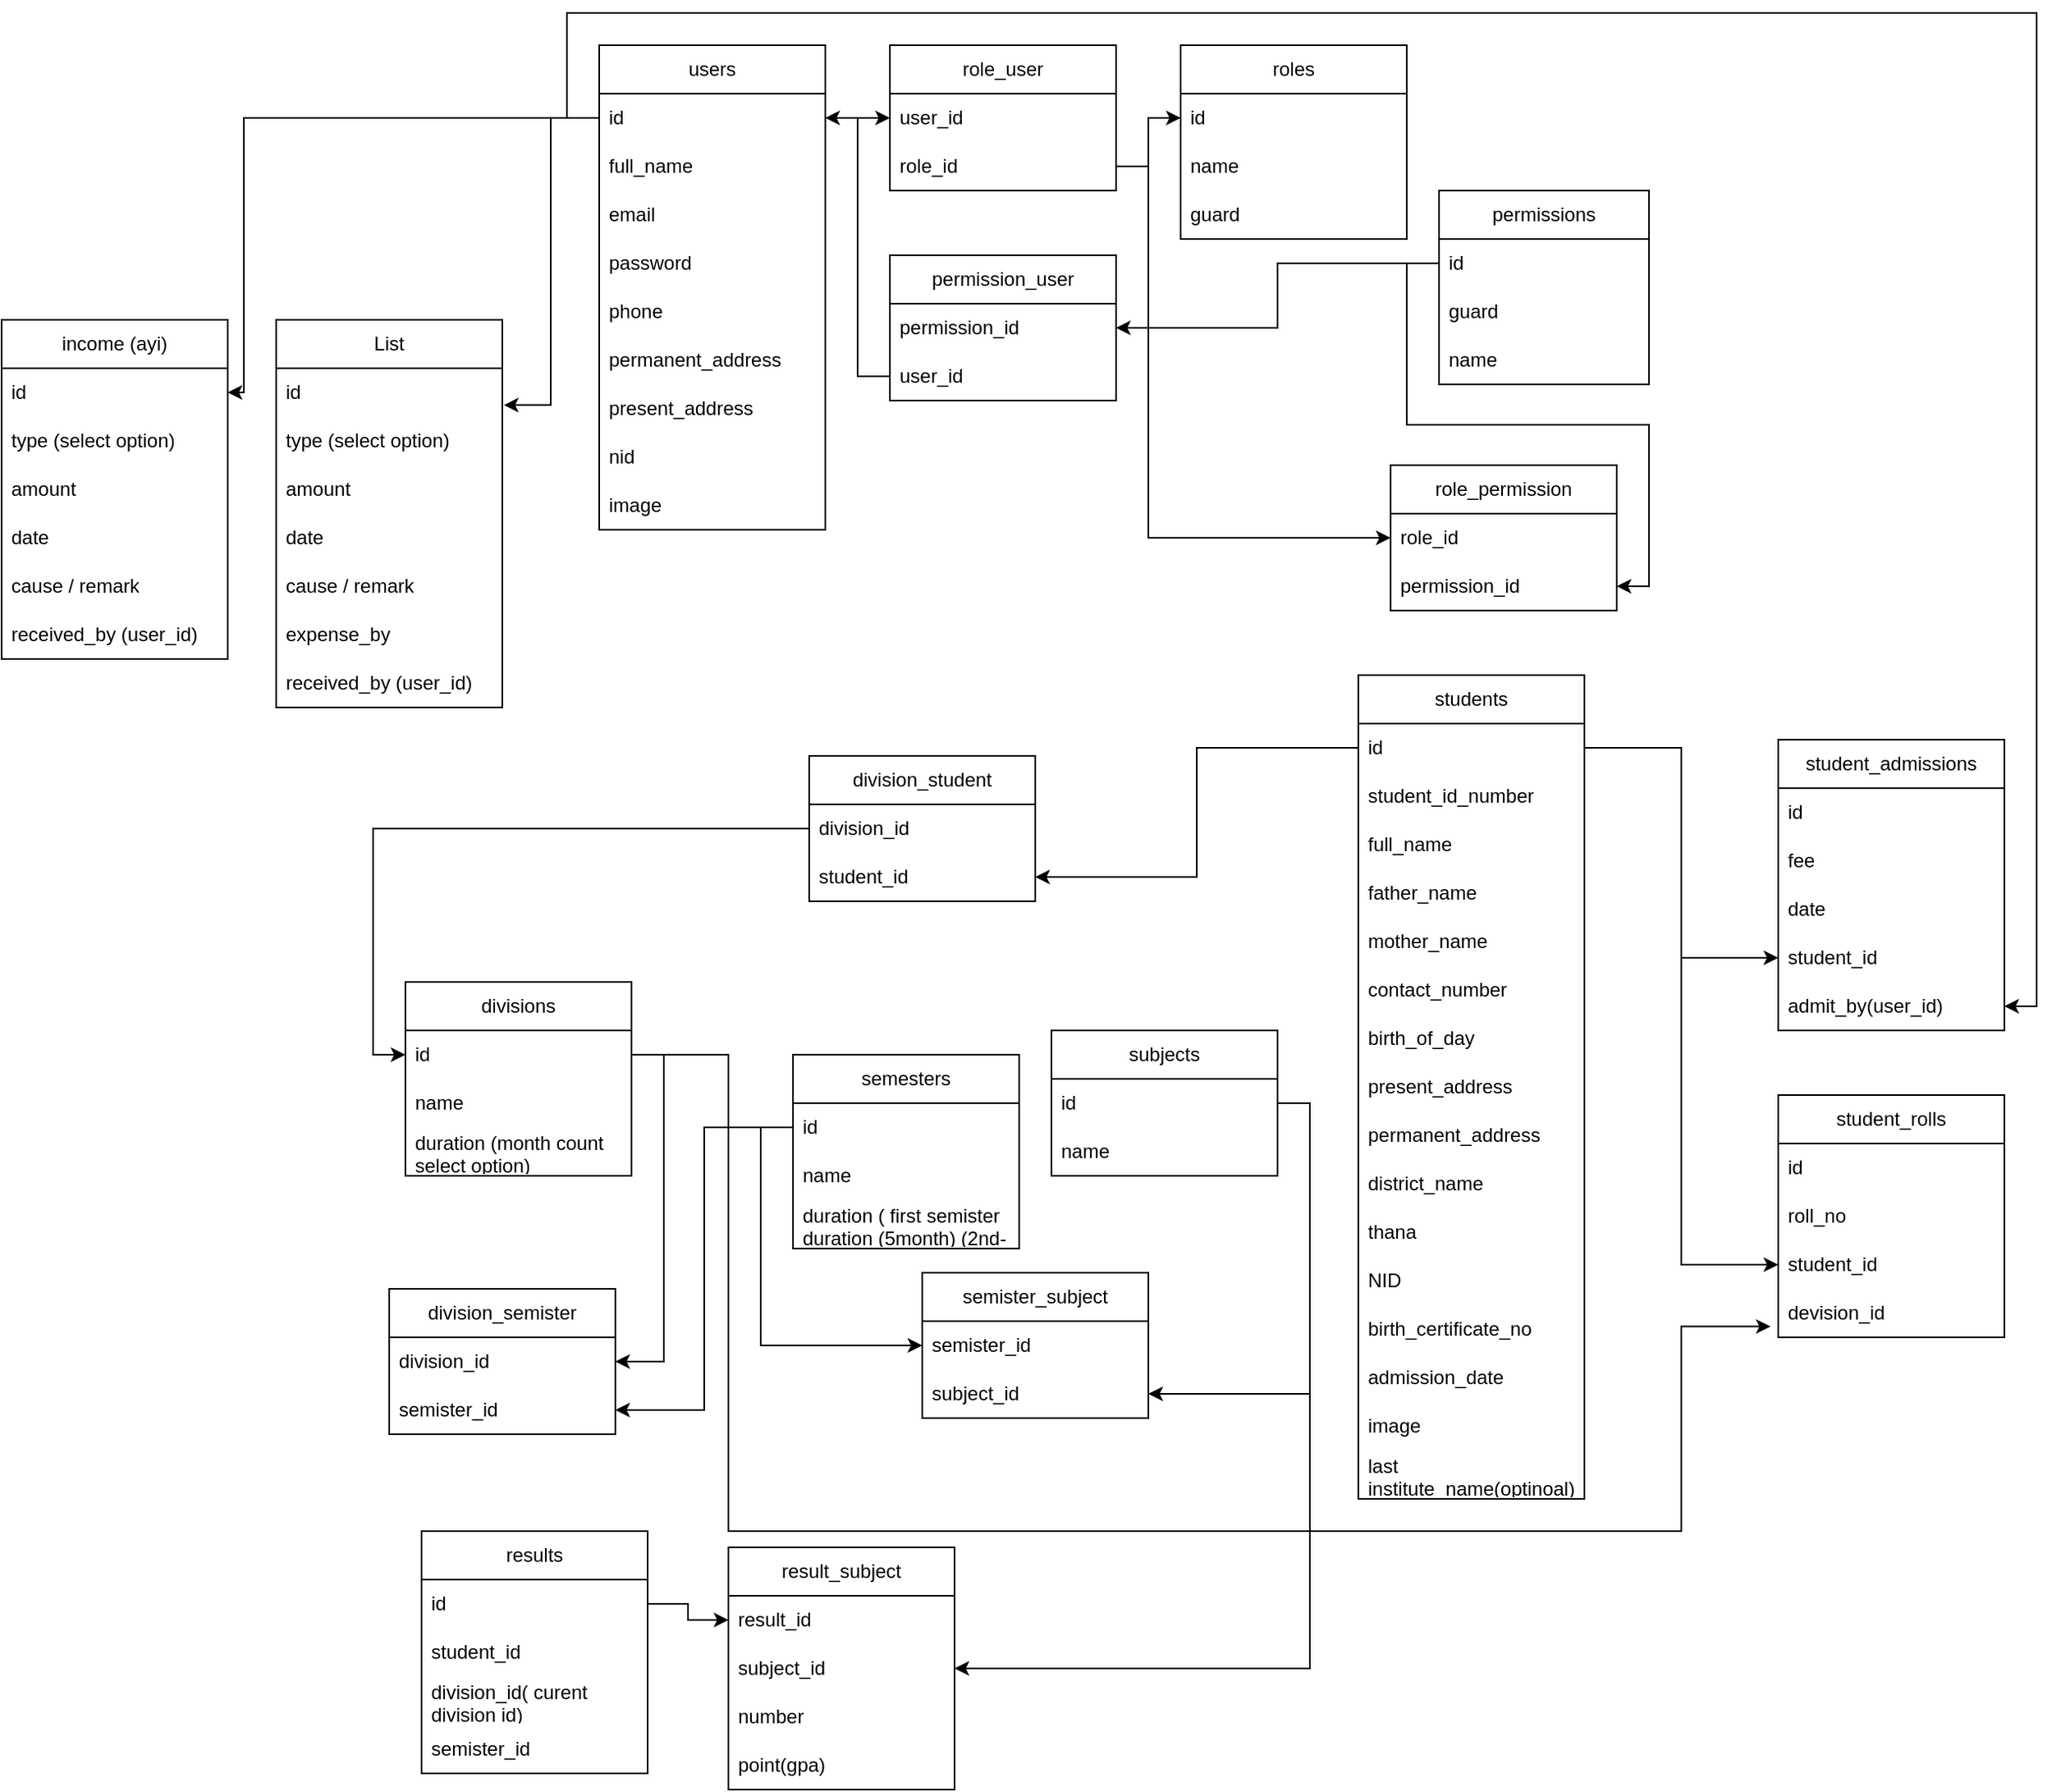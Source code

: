 <mxfile version="22.1.16" type="github">
  <diagram name="Page-1" id="s30mLS-zGGmkJkTKPRwq">
    <mxGraphModel dx="3493" dy="965" grid="1" gridSize="10" guides="1" tooltips="1" connect="1" arrows="1" fold="1" page="1" pageScale="1" pageWidth="850" pageHeight="1100" math="0" shadow="0">
      <root>
        <mxCell id="0" />
        <mxCell id="1" parent="0" />
        <mxCell id="stADXUOTmGNZVnxt4ags-1" value="users" style="swimlane;fontStyle=0;childLayout=stackLayout;horizontal=1;startSize=30;horizontalStack=0;resizeParent=1;resizeParentMax=0;resizeLast=0;collapsible=1;marginBottom=0;whiteSpace=wrap;html=1;" parent="1" vertex="1">
          <mxGeometry x="-830" y="40" width="140" height="300" as="geometry" />
        </mxCell>
        <mxCell id="stADXUOTmGNZVnxt4ags-2" value="id" style="text;strokeColor=none;fillColor=none;align=left;verticalAlign=middle;spacingLeft=4;spacingRight=4;overflow=hidden;points=[[0,0.5],[1,0.5]];portConstraint=eastwest;rotatable=0;whiteSpace=wrap;html=1;" parent="stADXUOTmGNZVnxt4ags-1" vertex="1">
          <mxGeometry y="30" width="140" height="30" as="geometry" />
        </mxCell>
        <mxCell id="tJ75ZAJ-yMeKu7hFH765-11" value="full_name" style="text;strokeColor=none;fillColor=none;align=left;verticalAlign=middle;spacingLeft=4;spacingRight=4;overflow=hidden;points=[[0,0.5],[1,0.5]];portConstraint=eastwest;rotatable=0;whiteSpace=wrap;html=1;" vertex="1" parent="stADXUOTmGNZVnxt4ags-1">
          <mxGeometry y="60" width="140" height="30" as="geometry" />
        </mxCell>
        <mxCell id="stADXUOTmGNZVnxt4ags-3" value="email" style="text;strokeColor=none;fillColor=none;align=left;verticalAlign=middle;spacingLeft=4;spacingRight=4;overflow=hidden;points=[[0,0.5],[1,0.5]];portConstraint=eastwest;rotatable=0;whiteSpace=wrap;html=1;" parent="stADXUOTmGNZVnxt4ags-1" vertex="1">
          <mxGeometry y="90" width="140" height="30" as="geometry" />
        </mxCell>
        <mxCell id="stADXUOTmGNZVnxt4ags-4" value="password" style="text;strokeColor=none;fillColor=none;align=left;verticalAlign=middle;spacingLeft=4;spacingRight=4;overflow=hidden;points=[[0,0.5],[1,0.5]];portConstraint=eastwest;rotatable=0;whiteSpace=wrap;html=1;" parent="stADXUOTmGNZVnxt4ags-1" vertex="1">
          <mxGeometry y="120" width="140" height="30" as="geometry" />
        </mxCell>
        <mxCell id="tJ75ZAJ-yMeKu7hFH765-80" value="phone" style="text;strokeColor=none;fillColor=none;align=left;verticalAlign=middle;spacingLeft=4;spacingRight=4;overflow=hidden;points=[[0,0.5],[1,0.5]];portConstraint=eastwest;rotatable=0;whiteSpace=wrap;html=1;" vertex="1" parent="stADXUOTmGNZVnxt4ags-1">
          <mxGeometry y="150" width="140" height="30" as="geometry" />
        </mxCell>
        <mxCell id="tJ75ZAJ-yMeKu7hFH765-83" value="permanent_address" style="text;strokeColor=none;fillColor=none;align=left;verticalAlign=middle;spacingLeft=4;spacingRight=4;overflow=hidden;points=[[0,0.5],[1,0.5]];portConstraint=eastwest;rotatable=0;whiteSpace=wrap;html=1;" vertex="1" parent="stADXUOTmGNZVnxt4ags-1">
          <mxGeometry y="180" width="140" height="30" as="geometry" />
        </mxCell>
        <mxCell id="tJ75ZAJ-yMeKu7hFH765-81" value="present_address" style="text;strokeColor=none;fillColor=none;align=left;verticalAlign=middle;spacingLeft=4;spacingRight=4;overflow=hidden;points=[[0,0.5],[1,0.5]];portConstraint=eastwest;rotatable=0;whiteSpace=wrap;html=1;" vertex="1" parent="stADXUOTmGNZVnxt4ags-1">
          <mxGeometry y="210" width="140" height="30" as="geometry" />
        </mxCell>
        <mxCell id="tJ75ZAJ-yMeKu7hFH765-82" value="nid" style="text;strokeColor=none;fillColor=none;align=left;verticalAlign=middle;spacingLeft=4;spacingRight=4;overflow=hidden;points=[[0,0.5],[1,0.5]];portConstraint=eastwest;rotatable=0;whiteSpace=wrap;html=1;" vertex="1" parent="stADXUOTmGNZVnxt4ags-1">
          <mxGeometry y="240" width="140" height="30" as="geometry" />
        </mxCell>
        <mxCell id="tJ75ZAJ-yMeKu7hFH765-115" value="image" style="text;strokeColor=none;fillColor=none;align=left;verticalAlign=middle;spacingLeft=4;spacingRight=4;overflow=hidden;points=[[0,0.5],[1,0.5]];portConstraint=eastwest;rotatable=0;whiteSpace=wrap;html=1;" vertex="1" parent="stADXUOTmGNZVnxt4ags-1">
          <mxGeometry y="270" width="140" height="30" as="geometry" />
        </mxCell>
        <mxCell id="stADXUOTmGNZVnxt4ags-5" value="roles" style="swimlane;fontStyle=0;childLayout=stackLayout;horizontal=1;startSize=30;horizontalStack=0;resizeParent=1;resizeParentMax=0;resizeLast=0;collapsible=1;marginBottom=0;whiteSpace=wrap;html=1;" parent="1" vertex="1">
          <mxGeometry x="-470" y="40" width="140" height="120" as="geometry" />
        </mxCell>
        <mxCell id="stADXUOTmGNZVnxt4ags-6" value="id" style="text;strokeColor=none;fillColor=none;align=left;verticalAlign=middle;spacingLeft=4;spacingRight=4;overflow=hidden;points=[[0,0.5],[1,0.5]];portConstraint=eastwest;rotatable=0;whiteSpace=wrap;html=1;" parent="stADXUOTmGNZVnxt4ags-5" vertex="1">
          <mxGeometry y="30" width="140" height="30" as="geometry" />
        </mxCell>
        <mxCell id="tJ75ZAJ-yMeKu7hFH765-9" value="name" style="text;strokeColor=none;fillColor=none;align=left;verticalAlign=middle;spacingLeft=4;spacingRight=4;overflow=hidden;points=[[0,0.5],[1,0.5]];portConstraint=eastwest;rotatable=0;whiteSpace=wrap;html=1;" vertex="1" parent="stADXUOTmGNZVnxt4ags-5">
          <mxGeometry y="60" width="140" height="30" as="geometry" />
        </mxCell>
        <mxCell id="stADXUOTmGNZVnxt4ags-7" value="guard" style="text;strokeColor=none;fillColor=none;align=left;verticalAlign=middle;spacingLeft=4;spacingRight=4;overflow=hidden;points=[[0,0.5],[1,0.5]];portConstraint=eastwest;rotatable=0;whiteSpace=wrap;html=1;" parent="stADXUOTmGNZVnxt4ags-5" vertex="1">
          <mxGeometry y="90" width="140" height="30" as="geometry" />
        </mxCell>
        <mxCell id="stADXUOTmGNZVnxt4ags-9" value="role_user" style="swimlane;fontStyle=0;childLayout=stackLayout;horizontal=1;startSize=30;horizontalStack=0;resizeParent=1;resizeParentMax=0;resizeLast=0;collapsible=1;marginBottom=0;whiteSpace=wrap;html=1;" parent="1" vertex="1">
          <mxGeometry x="-650" y="40" width="140" height="90" as="geometry" />
        </mxCell>
        <mxCell id="stADXUOTmGNZVnxt4ags-11" value="user_id" style="text;strokeColor=none;fillColor=none;align=left;verticalAlign=middle;spacingLeft=4;spacingRight=4;overflow=hidden;points=[[0,0.5],[1,0.5]];portConstraint=eastwest;rotatable=0;whiteSpace=wrap;html=1;" parent="stADXUOTmGNZVnxt4ags-9" vertex="1">
          <mxGeometry y="30" width="140" height="30" as="geometry" />
        </mxCell>
        <mxCell id="stADXUOTmGNZVnxt4ags-10" value="role_id" style="text;strokeColor=none;fillColor=none;align=left;verticalAlign=middle;spacingLeft=4;spacingRight=4;overflow=hidden;points=[[0,0.5],[1,0.5]];portConstraint=eastwest;rotatable=0;whiteSpace=wrap;html=1;" parent="stADXUOTmGNZVnxt4ags-9" vertex="1">
          <mxGeometry y="60" width="140" height="30" as="geometry" />
        </mxCell>
        <mxCell id="tJ75ZAJ-yMeKu7hFH765-1" value="role_permission" style="swimlane;fontStyle=0;childLayout=stackLayout;horizontal=1;startSize=30;horizontalStack=0;resizeParent=1;resizeParentMax=0;resizeLast=0;collapsible=1;marginBottom=0;whiteSpace=wrap;html=1;" vertex="1" parent="1">
          <mxGeometry x="-340" y="300" width="140" height="90" as="geometry" />
        </mxCell>
        <mxCell id="tJ75ZAJ-yMeKu7hFH765-2" value="role_id" style="text;strokeColor=none;fillColor=none;align=left;verticalAlign=middle;spacingLeft=4;spacingRight=4;overflow=hidden;points=[[0,0.5],[1,0.5]];portConstraint=eastwest;rotatable=0;whiteSpace=wrap;html=1;" vertex="1" parent="tJ75ZAJ-yMeKu7hFH765-1">
          <mxGeometry y="30" width="140" height="30" as="geometry" />
        </mxCell>
        <mxCell id="tJ75ZAJ-yMeKu7hFH765-3" value="permission_id" style="text;strokeColor=none;fillColor=none;align=left;verticalAlign=middle;spacingLeft=4;spacingRight=4;overflow=hidden;points=[[0,0.5],[1,0.5]];portConstraint=eastwest;rotatable=0;whiteSpace=wrap;html=1;" vertex="1" parent="tJ75ZAJ-yMeKu7hFH765-1">
          <mxGeometry y="60" width="140" height="30" as="geometry" />
        </mxCell>
        <mxCell id="tJ75ZAJ-yMeKu7hFH765-5" value="permissions" style="swimlane;fontStyle=0;childLayout=stackLayout;horizontal=1;startSize=30;horizontalStack=0;resizeParent=1;resizeParentMax=0;resizeLast=0;collapsible=1;marginBottom=0;whiteSpace=wrap;html=1;" vertex="1" parent="1">
          <mxGeometry x="-310" y="130" width="130" height="120" as="geometry" />
        </mxCell>
        <mxCell id="tJ75ZAJ-yMeKu7hFH765-6" value="id" style="text;strokeColor=none;fillColor=none;align=left;verticalAlign=middle;spacingLeft=4;spacingRight=4;overflow=hidden;points=[[0,0.5],[1,0.5]];portConstraint=eastwest;rotatable=0;whiteSpace=wrap;html=1;" vertex="1" parent="tJ75ZAJ-yMeKu7hFH765-5">
          <mxGeometry y="30" width="130" height="30" as="geometry" />
        </mxCell>
        <mxCell id="tJ75ZAJ-yMeKu7hFH765-7" value="guard" style="text;strokeColor=none;fillColor=none;align=left;verticalAlign=middle;spacingLeft=4;spacingRight=4;overflow=hidden;points=[[0,0.5],[1,0.5]];portConstraint=eastwest;rotatable=0;whiteSpace=wrap;html=1;" vertex="1" parent="tJ75ZAJ-yMeKu7hFH765-5">
          <mxGeometry y="60" width="130" height="30" as="geometry" />
        </mxCell>
        <mxCell id="tJ75ZAJ-yMeKu7hFH765-10" value="name" style="text;strokeColor=none;fillColor=none;align=left;verticalAlign=middle;spacingLeft=4;spacingRight=4;overflow=hidden;points=[[0,0.5],[1,0.5]];portConstraint=eastwest;rotatable=0;whiteSpace=wrap;html=1;" vertex="1" parent="tJ75ZAJ-yMeKu7hFH765-5">
          <mxGeometry y="90" width="130" height="30" as="geometry" />
        </mxCell>
        <mxCell id="tJ75ZAJ-yMeKu7hFH765-12" style="edgeStyle=none;rounded=0;orthogonalLoop=1;jettySize=auto;html=1;exitX=1;exitY=0.5;exitDx=0;exitDy=0;entryX=0;entryY=0.5;entryDx=0;entryDy=0;" edge="1" parent="1" source="stADXUOTmGNZVnxt4ags-2" target="stADXUOTmGNZVnxt4ags-11">
          <mxGeometry relative="1" as="geometry" />
        </mxCell>
        <mxCell id="tJ75ZAJ-yMeKu7hFH765-14" style="edgeStyle=orthogonalEdgeStyle;rounded=0;orthogonalLoop=1;jettySize=auto;html=1;exitX=0;exitY=0.5;exitDx=0;exitDy=0;entryX=0;entryY=0.5;entryDx=0;entryDy=0;" edge="1" parent="1" source="stADXUOTmGNZVnxt4ags-6" target="tJ75ZAJ-yMeKu7hFH765-2">
          <mxGeometry relative="1" as="geometry" />
        </mxCell>
        <mxCell id="tJ75ZAJ-yMeKu7hFH765-15" style="edgeStyle=orthogonalEdgeStyle;rounded=0;orthogonalLoop=1;jettySize=auto;html=1;entryX=1;entryY=0.5;entryDx=0;entryDy=0;" edge="1" parent="1" source="tJ75ZAJ-yMeKu7hFH765-6" target="tJ75ZAJ-yMeKu7hFH765-3">
          <mxGeometry relative="1" as="geometry" />
        </mxCell>
        <mxCell id="tJ75ZAJ-yMeKu7hFH765-16" value="permission_user" style="swimlane;fontStyle=0;childLayout=stackLayout;horizontal=1;startSize=30;horizontalStack=0;resizeParent=1;resizeParentMax=0;resizeLast=0;collapsible=1;marginBottom=0;whiteSpace=wrap;html=1;" vertex="1" parent="1">
          <mxGeometry x="-650" y="170" width="140" height="90" as="geometry" />
        </mxCell>
        <mxCell id="tJ75ZAJ-yMeKu7hFH765-17" value="permission_id" style="text;strokeColor=none;fillColor=none;align=left;verticalAlign=middle;spacingLeft=4;spacingRight=4;overflow=hidden;points=[[0,0.5],[1,0.5]];portConstraint=eastwest;rotatable=0;whiteSpace=wrap;html=1;" vertex="1" parent="tJ75ZAJ-yMeKu7hFH765-16">
          <mxGeometry y="30" width="140" height="30" as="geometry" />
        </mxCell>
        <mxCell id="tJ75ZAJ-yMeKu7hFH765-18" value="user_id" style="text;strokeColor=none;fillColor=none;align=left;verticalAlign=middle;spacingLeft=4;spacingRight=4;overflow=hidden;points=[[0,0.5],[1,0.5]];portConstraint=eastwest;rotatable=0;whiteSpace=wrap;html=1;" vertex="1" parent="tJ75ZAJ-yMeKu7hFH765-16">
          <mxGeometry y="60" width="140" height="30" as="geometry" />
        </mxCell>
        <mxCell id="tJ75ZAJ-yMeKu7hFH765-20" style="edgeStyle=orthogonalEdgeStyle;rounded=0;orthogonalLoop=1;jettySize=auto;html=1;exitX=0;exitY=0.5;exitDx=0;exitDy=0;entryX=1;entryY=0.5;entryDx=0;entryDy=0;" edge="1" parent="1" source="tJ75ZAJ-yMeKu7hFH765-18" target="stADXUOTmGNZVnxt4ags-2">
          <mxGeometry relative="1" as="geometry" />
        </mxCell>
        <mxCell id="tJ75ZAJ-yMeKu7hFH765-21" style="edgeStyle=orthogonalEdgeStyle;rounded=0;orthogonalLoop=1;jettySize=auto;html=1;entryX=1;entryY=0.5;entryDx=0;entryDy=0;" edge="1" parent="1" source="tJ75ZAJ-yMeKu7hFH765-6" target="tJ75ZAJ-yMeKu7hFH765-17">
          <mxGeometry relative="1" as="geometry" />
        </mxCell>
        <mxCell id="tJ75ZAJ-yMeKu7hFH765-25" style="edgeStyle=orthogonalEdgeStyle;rounded=0;orthogonalLoop=1;jettySize=auto;html=1;exitX=1;exitY=0.5;exitDx=0;exitDy=0;entryX=0;entryY=0.5;entryDx=0;entryDy=0;" edge="1" parent="1" source="stADXUOTmGNZVnxt4ags-10" target="stADXUOTmGNZVnxt4ags-6">
          <mxGeometry relative="1" as="geometry" />
        </mxCell>
        <mxCell id="tJ75ZAJ-yMeKu7hFH765-26" value="divisions" style="swimlane;fontStyle=0;childLayout=stackLayout;horizontal=1;startSize=30;horizontalStack=0;resizeParent=1;resizeParentMax=0;resizeLast=0;collapsible=1;marginBottom=0;whiteSpace=wrap;html=1;" vertex="1" parent="1">
          <mxGeometry x="-950" y="620" width="140" height="120" as="geometry" />
        </mxCell>
        <mxCell id="tJ75ZAJ-yMeKu7hFH765-27" value="id" style="text;strokeColor=none;fillColor=none;align=left;verticalAlign=middle;spacingLeft=4;spacingRight=4;overflow=hidden;points=[[0,0.5],[1,0.5]];portConstraint=eastwest;rotatable=0;whiteSpace=wrap;html=1;" vertex="1" parent="tJ75ZAJ-yMeKu7hFH765-26">
          <mxGeometry y="30" width="140" height="30" as="geometry" />
        </mxCell>
        <mxCell id="tJ75ZAJ-yMeKu7hFH765-28" value="name" style="text;strokeColor=none;fillColor=none;align=left;verticalAlign=middle;spacingLeft=4;spacingRight=4;overflow=hidden;points=[[0,0.5],[1,0.5]];portConstraint=eastwest;rotatable=0;whiteSpace=wrap;html=1;" vertex="1" parent="tJ75ZAJ-yMeKu7hFH765-26">
          <mxGeometry y="60" width="140" height="30" as="geometry" />
        </mxCell>
        <mxCell id="tJ75ZAJ-yMeKu7hFH765-96" value="duration (month count select option)" style="text;strokeColor=none;fillColor=none;align=left;verticalAlign=middle;spacingLeft=4;spacingRight=4;overflow=hidden;points=[[0,0.5],[1,0.5]];portConstraint=eastwest;rotatable=0;whiteSpace=wrap;html=1;" vertex="1" parent="tJ75ZAJ-yMeKu7hFH765-26">
          <mxGeometry y="90" width="140" height="30" as="geometry" />
        </mxCell>
        <mxCell id="tJ75ZAJ-yMeKu7hFH765-30" value="students" style="swimlane;fontStyle=0;childLayout=stackLayout;horizontal=1;startSize=30;horizontalStack=0;resizeParent=1;resizeParentMax=0;resizeLast=0;collapsible=1;marginBottom=0;whiteSpace=wrap;html=1;" vertex="1" parent="1">
          <mxGeometry x="-360" y="430" width="140" height="510" as="geometry" />
        </mxCell>
        <mxCell id="tJ75ZAJ-yMeKu7hFH765-31" value="id" style="text;strokeColor=none;fillColor=none;align=left;verticalAlign=middle;spacingLeft=4;spacingRight=4;overflow=hidden;points=[[0,0.5],[1,0.5]];portConstraint=eastwest;rotatable=0;whiteSpace=wrap;html=1;" vertex="1" parent="tJ75ZAJ-yMeKu7hFH765-30">
          <mxGeometry y="30" width="140" height="30" as="geometry" />
        </mxCell>
        <mxCell id="tJ75ZAJ-yMeKu7hFH765-37" value="student_id_number" style="text;strokeColor=none;fillColor=none;align=left;verticalAlign=middle;spacingLeft=4;spacingRight=4;overflow=hidden;points=[[0,0.5],[1,0.5]];portConstraint=eastwest;rotatable=0;whiteSpace=wrap;html=1;" vertex="1" parent="tJ75ZAJ-yMeKu7hFH765-30">
          <mxGeometry y="60" width="140" height="30" as="geometry" />
        </mxCell>
        <mxCell id="tJ75ZAJ-yMeKu7hFH765-56" value="full_name" style="text;strokeColor=none;fillColor=none;align=left;verticalAlign=middle;spacingLeft=4;spacingRight=4;overflow=hidden;points=[[0,0.5],[1,0.5]];portConstraint=eastwest;rotatable=0;whiteSpace=wrap;html=1;" vertex="1" parent="tJ75ZAJ-yMeKu7hFH765-30">
          <mxGeometry y="90" width="140" height="30" as="geometry" />
        </mxCell>
        <mxCell id="tJ75ZAJ-yMeKu7hFH765-32" value="father_name" style="text;strokeColor=none;fillColor=none;align=left;verticalAlign=middle;spacingLeft=4;spacingRight=4;overflow=hidden;points=[[0,0.5],[1,0.5]];portConstraint=eastwest;rotatable=0;whiteSpace=wrap;html=1;" vertex="1" parent="tJ75ZAJ-yMeKu7hFH765-30">
          <mxGeometry y="120" width="140" height="30" as="geometry" />
        </mxCell>
        <mxCell id="tJ75ZAJ-yMeKu7hFH765-33" value="mother_name" style="text;strokeColor=none;fillColor=none;align=left;verticalAlign=middle;spacingLeft=4;spacingRight=4;overflow=hidden;points=[[0,0.5],[1,0.5]];portConstraint=eastwest;rotatable=0;whiteSpace=wrap;html=1;" vertex="1" parent="tJ75ZAJ-yMeKu7hFH765-30">
          <mxGeometry y="150" width="140" height="30" as="geometry" />
        </mxCell>
        <mxCell id="tJ75ZAJ-yMeKu7hFH765-75" value="contact_number" style="text;strokeColor=none;fillColor=none;align=left;verticalAlign=middle;spacingLeft=4;spacingRight=4;overflow=hidden;points=[[0,0.5],[1,0.5]];portConstraint=eastwest;rotatable=0;whiteSpace=wrap;html=1;" vertex="1" parent="tJ75ZAJ-yMeKu7hFH765-30">
          <mxGeometry y="180" width="140" height="30" as="geometry" />
        </mxCell>
        <mxCell id="tJ75ZAJ-yMeKu7hFH765-66" value="birth_of_day" style="text;strokeColor=none;fillColor=none;align=left;verticalAlign=middle;spacingLeft=4;spacingRight=4;overflow=hidden;points=[[0,0.5],[1,0.5]];portConstraint=eastwest;rotatable=0;whiteSpace=wrap;html=1;" vertex="1" parent="tJ75ZAJ-yMeKu7hFH765-30">
          <mxGeometry y="210" width="140" height="30" as="geometry" />
        </mxCell>
        <mxCell id="tJ75ZAJ-yMeKu7hFH765-35" value="present_address" style="text;strokeColor=none;fillColor=none;align=left;verticalAlign=middle;spacingLeft=4;spacingRight=4;overflow=hidden;points=[[0,0.5],[1,0.5]];portConstraint=eastwest;rotatable=0;whiteSpace=wrap;html=1;" vertex="1" parent="tJ75ZAJ-yMeKu7hFH765-30">
          <mxGeometry y="240" width="140" height="30" as="geometry" />
        </mxCell>
        <mxCell id="tJ75ZAJ-yMeKu7hFH765-38" value="permanent_address" style="text;strokeColor=none;fillColor=none;align=left;verticalAlign=middle;spacingLeft=4;spacingRight=4;overflow=hidden;points=[[0,0.5],[1,0.5]];portConstraint=eastwest;rotatable=0;whiteSpace=wrap;html=1;" vertex="1" parent="tJ75ZAJ-yMeKu7hFH765-30">
          <mxGeometry y="270" width="140" height="30" as="geometry" />
        </mxCell>
        <mxCell id="tJ75ZAJ-yMeKu7hFH765-36" value="district_name" style="text;strokeColor=none;fillColor=none;align=left;verticalAlign=middle;spacingLeft=4;spacingRight=4;overflow=hidden;points=[[0,0.5],[1,0.5]];portConstraint=eastwest;rotatable=0;whiteSpace=wrap;html=1;" vertex="1" parent="tJ75ZAJ-yMeKu7hFH765-30">
          <mxGeometry y="300" width="140" height="30" as="geometry" />
        </mxCell>
        <mxCell id="tJ75ZAJ-yMeKu7hFH765-58" value="thana" style="text;strokeColor=none;fillColor=none;align=left;verticalAlign=middle;spacingLeft=4;spacingRight=4;overflow=hidden;points=[[0,0.5],[1,0.5]];portConstraint=eastwest;rotatable=0;whiteSpace=wrap;html=1;" vertex="1" parent="tJ75ZAJ-yMeKu7hFH765-30">
          <mxGeometry y="330" width="140" height="30" as="geometry" />
        </mxCell>
        <mxCell id="tJ75ZAJ-yMeKu7hFH765-65" value="NID&amp;nbsp;" style="text;strokeColor=none;fillColor=none;align=left;verticalAlign=middle;spacingLeft=4;spacingRight=4;overflow=hidden;points=[[0,0.5],[1,0.5]];portConstraint=eastwest;rotatable=0;whiteSpace=wrap;html=1;" vertex="1" parent="tJ75ZAJ-yMeKu7hFH765-30">
          <mxGeometry y="360" width="140" height="30" as="geometry" />
        </mxCell>
        <mxCell id="tJ75ZAJ-yMeKu7hFH765-34" value="birth_certificate_no" style="text;strokeColor=none;fillColor=none;align=left;verticalAlign=middle;spacingLeft=4;spacingRight=4;overflow=hidden;points=[[0,0.5],[1,0.5]];portConstraint=eastwest;rotatable=0;whiteSpace=wrap;html=1;" vertex="1" parent="tJ75ZAJ-yMeKu7hFH765-30">
          <mxGeometry y="390" width="140" height="30" as="geometry" />
        </mxCell>
        <mxCell id="tJ75ZAJ-yMeKu7hFH765-76" value="admission_date" style="text;strokeColor=none;fillColor=none;align=left;verticalAlign=middle;spacingLeft=4;spacingRight=4;overflow=hidden;points=[[0,0.5],[1,0.5]];portConstraint=eastwest;rotatable=0;whiteSpace=wrap;html=1;" vertex="1" parent="tJ75ZAJ-yMeKu7hFH765-30">
          <mxGeometry y="420" width="140" height="30" as="geometry" />
        </mxCell>
        <mxCell id="tJ75ZAJ-yMeKu7hFH765-116" value="image" style="text;strokeColor=none;fillColor=none;align=left;verticalAlign=middle;spacingLeft=4;spacingRight=4;overflow=hidden;points=[[0,0.5],[1,0.5]];portConstraint=eastwest;rotatable=0;whiteSpace=wrap;html=1;" vertex="1" parent="tJ75ZAJ-yMeKu7hFH765-30">
          <mxGeometry y="450" width="140" height="30" as="geometry" />
        </mxCell>
        <mxCell id="tJ75ZAJ-yMeKu7hFH765-130" value="last institute_name(optinoal)" style="text;strokeColor=none;fillColor=none;align=left;verticalAlign=middle;spacingLeft=4;spacingRight=4;overflow=hidden;points=[[0,0.5],[1,0.5]];portConstraint=eastwest;rotatable=0;whiteSpace=wrap;html=1;" vertex="1" parent="tJ75ZAJ-yMeKu7hFH765-30">
          <mxGeometry y="480" width="140" height="30" as="geometry" />
        </mxCell>
        <mxCell id="tJ75ZAJ-yMeKu7hFH765-39" value="subjects" style="swimlane;fontStyle=0;childLayout=stackLayout;horizontal=1;startSize=30;horizontalStack=0;resizeParent=1;resizeParentMax=0;resizeLast=0;collapsible=1;marginBottom=0;whiteSpace=wrap;html=1;" vertex="1" parent="1">
          <mxGeometry x="-550" y="650" width="140" height="90" as="geometry" />
        </mxCell>
        <mxCell id="tJ75ZAJ-yMeKu7hFH765-40" value="id" style="text;strokeColor=none;fillColor=none;align=left;verticalAlign=middle;spacingLeft=4;spacingRight=4;overflow=hidden;points=[[0,0.5],[1,0.5]];portConstraint=eastwest;rotatable=0;whiteSpace=wrap;html=1;" vertex="1" parent="tJ75ZAJ-yMeKu7hFH765-39">
          <mxGeometry y="30" width="140" height="30" as="geometry" />
        </mxCell>
        <mxCell id="tJ75ZAJ-yMeKu7hFH765-41" value="name" style="text;strokeColor=none;fillColor=none;align=left;verticalAlign=middle;spacingLeft=4;spacingRight=4;overflow=hidden;points=[[0,0.5],[1,0.5]];portConstraint=eastwest;rotatable=0;whiteSpace=wrap;html=1;" vertex="1" parent="tJ75ZAJ-yMeKu7hFH765-39">
          <mxGeometry y="60" width="140" height="30" as="geometry" />
        </mxCell>
        <mxCell id="tJ75ZAJ-yMeKu7hFH765-43" value="semister_subject" style="swimlane;fontStyle=0;childLayout=stackLayout;horizontal=1;startSize=30;horizontalStack=0;resizeParent=1;resizeParentMax=0;resizeLast=0;collapsible=1;marginBottom=0;whiteSpace=wrap;html=1;" vertex="1" parent="1">
          <mxGeometry x="-630" y="800" width="140" height="90" as="geometry" />
        </mxCell>
        <mxCell id="tJ75ZAJ-yMeKu7hFH765-44" value="semister_id" style="text;strokeColor=none;fillColor=none;align=left;verticalAlign=middle;spacingLeft=4;spacingRight=4;overflow=hidden;points=[[0,0.5],[1,0.5]];portConstraint=eastwest;rotatable=0;whiteSpace=wrap;html=1;" vertex="1" parent="tJ75ZAJ-yMeKu7hFH765-43">
          <mxGeometry y="30" width="140" height="30" as="geometry" />
        </mxCell>
        <mxCell id="tJ75ZAJ-yMeKu7hFH765-45" value="subject_id" style="text;strokeColor=none;fillColor=none;align=left;verticalAlign=middle;spacingLeft=4;spacingRight=4;overflow=hidden;points=[[0,0.5],[1,0.5]];portConstraint=eastwest;rotatable=0;whiteSpace=wrap;html=1;" vertex="1" parent="tJ75ZAJ-yMeKu7hFH765-43">
          <mxGeometry y="60" width="140" height="30" as="geometry" />
        </mxCell>
        <mxCell id="tJ75ZAJ-yMeKu7hFH765-49" style="edgeStyle=orthogonalEdgeStyle;rounded=0;orthogonalLoop=1;jettySize=auto;html=1;exitX=1;exitY=0.5;exitDx=0;exitDy=0;entryX=1;entryY=0.5;entryDx=0;entryDy=0;" edge="1" parent="1" source="tJ75ZAJ-yMeKu7hFH765-40" target="tJ75ZAJ-yMeKu7hFH765-45">
          <mxGeometry relative="1" as="geometry" />
        </mxCell>
        <mxCell id="tJ75ZAJ-yMeKu7hFH765-50" value="division_student" style="swimlane;fontStyle=0;childLayout=stackLayout;horizontal=1;startSize=30;horizontalStack=0;resizeParent=1;resizeParentMax=0;resizeLast=0;collapsible=1;marginBottom=0;whiteSpace=wrap;html=1;" vertex="1" parent="1">
          <mxGeometry x="-700" y="480" width="140" height="90" as="geometry" />
        </mxCell>
        <mxCell id="tJ75ZAJ-yMeKu7hFH765-51" value="division_id" style="text;strokeColor=none;fillColor=none;align=left;verticalAlign=middle;spacingLeft=4;spacingRight=4;overflow=hidden;points=[[0,0.5],[1,0.5]];portConstraint=eastwest;rotatable=0;whiteSpace=wrap;html=1;" vertex="1" parent="tJ75ZAJ-yMeKu7hFH765-50">
          <mxGeometry y="30" width="140" height="30" as="geometry" />
        </mxCell>
        <mxCell id="tJ75ZAJ-yMeKu7hFH765-52" value="student_id" style="text;strokeColor=none;fillColor=none;align=left;verticalAlign=middle;spacingLeft=4;spacingRight=4;overflow=hidden;points=[[0,0.5],[1,0.5]];portConstraint=eastwest;rotatable=0;whiteSpace=wrap;html=1;" vertex="1" parent="tJ75ZAJ-yMeKu7hFH765-50">
          <mxGeometry y="60" width="140" height="30" as="geometry" />
        </mxCell>
        <mxCell id="tJ75ZAJ-yMeKu7hFH765-55" style="edgeStyle=orthogonalEdgeStyle;rounded=0;orthogonalLoop=1;jettySize=auto;html=1;exitX=0;exitY=0.5;exitDx=0;exitDy=0;entryX=0;entryY=0.5;entryDx=0;entryDy=0;" edge="1" parent="1" source="tJ75ZAJ-yMeKu7hFH765-51" target="tJ75ZAJ-yMeKu7hFH765-27">
          <mxGeometry relative="1" as="geometry" />
        </mxCell>
        <mxCell id="tJ75ZAJ-yMeKu7hFH765-57" style="edgeStyle=orthogonalEdgeStyle;rounded=0;orthogonalLoop=1;jettySize=auto;html=1;exitX=0;exitY=0.5;exitDx=0;exitDy=0;entryX=1;entryY=0.5;entryDx=0;entryDy=0;" edge="1" parent="1" source="tJ75ZAJ-yMeKu7hFH765-31" target="tJ75ZAJ-yMeKu7hFH765-52">
          <mxGeometry relative="1" as="geometry" />
        </mxCell>
        <mxCell id="tJ75ZAJ-yMeKu7hFH765-59" value="student_rolls" style="swimlane;fontStyle=0;childLayout=stackLayout;horizontal=1;startSize=30;horizontalStack=0;resizeParent=1;resizeParentMax=0;resizeLast=0;collapsible=1;marginBottom=0;whiteSpace=wrap;html=1;" vertex="1" parent="1">
          <mxGeometry x="-100" y="690" width="140" height="150" as="geometry" />
        </mxCell>
        <mxCell id="tJ75ZAJ-yMeKu7hFH765-60" value="id" style="text;strokeColor=none;fillColor=none;align=left;verticalAlign=middle;spacingLeft=4;spacingRight=4;overflow=hidden;points=[[0,0.5],[1,0.5]];portConstraint=eastwest;rotatable=0;whiteSpace=wrap;html=1;" vertex="1" parent="tJ75ZAJ-yMeKu7hFH765-59">
          <mxGeometry y="30" width="140" height="30" as="geometry" />
        </mxCell>
        <mxCell id="tJ75ZAJ-yMeKu7hFH765-61" value="roll_no" style="text;strokeColor=none;fillColor=none;align=left;verticalAlign=middle;spacingLeft=4;spacingRight=4;overflow=hidden;points=[[0,0.5],[1,0.5]];portConstraint=eastwest;rotatable=0;whiteSpace=wrap;html=1;" vertex="1" parent="tJ75ZAJ-yMeKu7hFH765-59">
          <mxGeometry y="60" width="140" height="30" as="geometry" />
        </mxCell>
        <mxCell id="tJ75ZAJ-yMeKu7hFH765-78" value="student_id" style="text;strokeColor=none;fillColor=none;align=left;verticalAlign=middle;spacingLeft=4;spacingRight=4;overflow=hidden;points=[[0,0.5],[1,0.5]];portConstraint=eastwest;rotatable=0;whiteSpace=wrap;html=1;" vertex="1" parent="tJ75ZAJ-yMeKu7hFH765-59">
          <mxGeometry y="90" width="140" height="30" as="geometry" />
        </mxCell>
        <mxCell id="tJ75ZAJ-yMeKu7hFH765-89" value="devision_id" style="text;strokeColor=none;fillColor=none;align=left;verticalAlign=middle;spacingLeft=4;spacingRight=4;overflow=hidden;points=[[0,0.5],[1,0.5]];portConstraint=eastwest;rotatable=0;whiteSpace=wrap;html=1;" vertex="1" parent="tJ75ZAJ-yMeKu7hFH765-59">
          <mxGeometry y="120" width="140" height="30" as="geometry" />
        </mxCell>
        <mxCell id="tJ75ZAJ-yMeKu7hFH765-69" value="student_admissions" style="swimlane;fontStyle=0;childLayout=stackLayout;horizontal=1;startSize=30;horizontalStack=0;resizeParent=1;resizeParentMax=0;resizeLast=0;collapsible=1;marginBottom=0;whiteSpace=wrap;html=1;" vertex="1" parent="1">
          <mxGeometry x="-100" y="470" width="140" height="180" as="geometry" />
        </mxCell>
        <mxCell id="tJ75ZAJ-yMeKu7hFH765-70" value="id" style="text;strokeColor=none;fillColor=none;align=left;verticalAlign=middle;spacingLeft=4;spacingRight=4;overflow=hidden;points=[[0,0.5],[1,0.5]];portConstraint=eastwest;rotatable=0;whiteSpace=wrap;html=1;" vertex="1" parent="tJ75ZAJ-yMeKu7hFH765-69">
          <mxGeometry y="30" width="140" height="30" as="geometry" />
        </mxCell>
        <mxCell id="tJ75ZAJ-yMeKu7hFH765-71" value="fee" style="text;strokeColor=none;fillColor=none;align=left;verticalAlign=middle;spacingLeft=4;spacingRight=4;overflow=hidden;points=[[0,0.5],[1,0.5]];portConstraint=eastwest;rotatable=0;whiteSpace=wrap;html=1;" vertex="1" parent="tJ75ZAJ-yMeKu7hFH765-69">
          <mxGeometry y="60" width="140" height="30" as="geometry" />
        </mxCell>
        <mxCell id="tJ75ZAJ-yMeKu7hFH765-74" value="date" style="text;strokeColor=none;fillColor=none;align=left;verticalAlign=middle;spacingLeft=4;spacingRight=4;overflow=hidden;points=[[0,0.5],[1,0.5]];portConstraint=eastwest;rotatable=0;whiteSpace=wrap;html=1;" vertex="1" parent="tJ75ZAJ-yMeKu7hFH765-69">
          <mxGeometry y="90" width="140" height="30" as="geometry" />
        </mxCell>
        <mxCell id="tJ75ZAJ-yMeKu7hFH765-72" value="student_id" style="text;strokeColor=none;fillColor=none;align=left;verticalAlign=middle;spacingLeft=4;spacingRight=4;overflow=hidden;points=[[0,0.5],[1,0.5]];portConstraint=eastwest;rotatable=0;whiteSpace=wrap;html=1;" vertex="1" parent="tJ75ZAJ-yMeKu7hFH765-69">
          <mxGeometry y="120" width="140" height="30" as="geometry" />
        </mxCell>
        <mxCell id="tJ75ZAJ-yMeKu7hFH765-131" value="admit_by(user_id)" style="text;strokeColor=none;fillColor=none;align=left;verticalAlign=middle;spacingLeft=4;spacingRight=4;overflow=hidden;points=[[0,0.5],[1,0.5]];portConstraint=eastwest;rotatable=0;whiteSpace=wrap;html=1;" vertex="1" parent="tJ75ZAJ-yMeKu7hFH765-69">
          <mxGeometry y="150" width="140" height="30" as="geometry" />
        </mxCell>
        <mxCell id="tJ75ZAJ-yMeKu7hFH765-73" style="edgeStyle=orthogonalEdgeStyle;rounded=0;orthogonalLoop=1;jettySize=auto;html=1;exitX=1;exitY=0.5;exitDx=0;exitDy=0;entryX=0;entryY=0.5;entryDx=0;entryDy=0;" edge="1" parent="1" source="tJ75ZAJ-yMeKu7hFH765-31" target="tJ75ZAJ-yMeKu7hFH765-72">
          <mxGeometry relative="1" as="geometry" />
        </mxCell>
        <mxCell id="tJ75ZAJ-yMeKu7hFH765-79" style="edgeStyle=orthogonalEdgeStyle;rounded=0;orthogonalLoop=1;jettySize=auto;html=1;exitX=1;exitY=0.5;exitDx=0;exitDy=0;" edge="1" parent="1" source="tJ75ZAJ-yMeKu7hFH765-31" target="tJ75ZAJ-yMeKu7hFH765-78">
          <mxGeometry relative="1" as="geometry" />
        </mxCell>
        <mxCell id="tJ75ZAJ-yMeKu7hFH765-84" value="semesters" style="swimlane;fontStyle=0;childLayout=stackLayout;horizontal=1;startSize=30;horizontalStack=0;resizeParent=1;resizeParentMax=0;resizeLast=0;collapsible=1;marginBottom=0;whiteSpace=wrap;html=1;" vertex="1" parent="1">
          <mxGeometry x="-710" y="665" width="140" height="120" as="geometry" />
        </mxCell>
        <mxCell id="tJ75ZAJ-yMeKu7hFH765-85" value="id" style="text;strokeColor=none;fillColor=none;align=left;verticalAlign=middle;spacingLeft=4;spacingRight=4;overflow=hidden;points=[[0,0.5],[1,0.5]];portConstraint=eastwest;rotatable=0;whiteSpace=wrap;html=1;" vertex="1" parent="tJ75ZAJ-yMeKu7hFH765-84">
          <mxGeometry y="30" width="140" height="30" as="geometry" />
        </mxCell>
        <mxCell id="tJ75ZAJ-yMeKu7hFH765-86" value="name" style="text;strokeColor=none;fillColor=none;align=left;verticalAlign=middle;spacingLeft=4;spacingRight=4;overflow=hidden;points=[[0,0.5],[1,0.5]];portConstraint=eastwest;rotatable=0;whiteSpace=wrap;html=1;" vertex="1" parent="tJ75ZAJ-yMeKu7hFH765-84">
          <mxGeometry y="60" width="140" height="30" as="geometry" />
        </mxCell>
        <mxCell id="tJ75ZAJ-yMeKu7hFH765-87" value="duration ( first semister duration (5month) (2nd-3rd month)" style="text;strokeColor=none;fillColor=none;align=left;verticalAlign=middle;spacingLeft=4;spacingRight=4;overflow=hidden;points=[[0,0.5],[1,0.5]];portConstraint=eastwest;rotatable=0;whiteSpace=wrap;html=1;" vertex="1" parent="tJ75ZAJ-yMeKu7hFH765-84">
          <mxGeometry y="90" width="140" height="30" as="geometry" />
        </mxCell>
        <mxCell id="tJ75ZAJ-yMeKu7hFH765-88" style="edgeStyle=orthogonalEdgeStyle;rounded=0;orthogonalLoop=1;jettySize=auto;html=1;exitX=0;exitY=0.5;exitDx=0;exitDy=0;entryX=0;entryY=0.5;entryDx=0;entryDy=0;" edge="1" parent="1" source="tJ75ZAJ-yMeKu7hFH765-85" target="tJ75ZAJ-yMeKu7hFH765-44">
          <mxGeometry relative="1" as="geometry" />
        </mxCell>
        <mxCell id="tJ75ZAJ-yMeKu7hFH765-90" style="edgeStyle=orthogonalEdgeStyle;rounded=0;orthogonalLoop=1;jettySize=auto;html=1;exitX=1;exitY=0.5;exitDx=0;exitDy=0;entryX=-0.034;entryY=0.777;entryDx=0;entryDy=0;entryPerimeter=0;" edge="1" parent="1" source="tJ75ZAJ-yMeKu7hFH765-27" target="tJ75ZAJ-yMeKu7hFH765-89">
          <mxGeometry relative="1" as="geometry">
            <Array as="points">
              <mxPoint x="-750" y="665" />
              <mxPoint x="-750" y="960" />
              <mxPoint x="-160" y="960" />
              <mxPoint x="-160" y="833" />
            </Array>
          </mxGeometry>
        </mxCell>
        <mxCell id="tJ75ZAJ-yMeKu7hFH765-91" value="division_semister" style="swimlane;fontStyle=0;childLayout=stackLayout;horizontal=1;startSize=30;horizontalStack=0;resizeParent=1;resizeParentMax=0;resizeLast=0;collapsible=1;marginBottom=0;whiteSpace=wrap;html=1;" vertex="1" parent="1">
          <mxGeometry x="-960" y="810" width="140" height="90" as="geometry" />
        </mxCell>
        <mxCell id="tJ75ZAJ-yMeKu7hFH765-92" value="division_id" style="text;strokeColor=none;fillColor=none;align=left;verticalAlign=middle;spacingLeft=4;spacingRight=4;overflow=hidden;points=[[0,0.5],[1,0.5]];portConstraint=eastwest;rotatable=0;whiteSpace=wrap;html=1;" vertex="1" parent="tJ75ZAJ-yMeKu7hFH765-91">
          <mxGeometry y="30" width="140" height="30" as="geometry" />
        </mxCell>
        <mxCell id="tJ75ZAJ-yMeKu7hFH765-93" value="semister_id" style="text;strokeColor=none;fillColor=none;align=left;verticalAlign=middle;spacingLeft=4;spacingRight=4;overflow=hidden;points=[[0,0.5],[1,0.5]];portConstraint=eastwest;rotatable=0;whiteSpace=wrap;html=1;" vertex="1" parent="tJ75ZAJ-yMeKu7hFH765-91">
          <mxGeometry y="60" width="140" height="30" as="geometry" />
        </mxCell>
        <mxCell id="tJ75ZAJ-yMeKu7hFH765-95" style="edgeStyle=orthogonalEdgeStyle;rounded=0;orthogonalLoop=1;jettySize=auto;html=1;exitX=0;exitY=0.5;exitDx=0;exitDy=0;entryX=1;entryY=0.5;entryDx=0;entryDy=0;" edge="1" parent="1" source="tJ75ZAJ-yMeKu7hFH765-85" target="tJ75ZAJ-yMeKu7hFH765-93">
          <mxGeometry relative="1" as="geometry" />
        </mxCell>
        <mxCell id="tJ75ZAJ-yMeKu7hFH765-97" style="edgeStyle=orthogonalEdgeStyle;rounded=0;orthogonalLoop=1;jettySize=auto;html=1;exitX=1;exitY=0.5;exitDx=0;exitDy=0;entryX=1;entryY=0.5;entryDx=0;entryDy=0;" edge="1" parent="1" source="tJ75ZAJ-yMeKu7hFH765-27" target="tJ75ZAJ-yMeKu7hFH765-92">
          <mxGeometry relative="1" as="geometry" />
        </mxCell>
        <mxCell id="tJ75ZAJ-yMeKu7hFH765-98" value="income (ayi)" style="swimlane;fontStyle=0;childLayout=stackLayout;horizontal=1;startSize=30;horizontalStack=0;resizeParent=1;resizeParentMax=0;resizeLast=0;collapsible=1;marginBottom=0;whiteSpace=wrap;html=1;" vertex="1" parent="1">
          <mxGeometry x="-1200" y="210" width="140" height="210" as="geometry" />
        </mxCell>
        <mxCell id="tJ75ZAJ-yMeKu7hFH765-99" value="id" style="text;strokeColor=none;fillColor=none;align=left;verticalAlign=middle;spacingLeft=4;spacingRight=4;overflow=hidden;points=[[0,0.5],[1,0.5]];portConstraint=eastwest;rotatable=0;whiteSpace=wrap;html=1;" vertex="1" parent="tJ75ZAJ-yMeKu7hFH765-98">
          <mxGeometry y="30" width="140" height="30" as="geometry" />
        </mxCell>
        <mxCell id="tJ75ZAJ-yMeKu7hFH765-100" value="type (select option)" style="text;strokeColor=none;fillColor=none;align=left;verticalAlign=middle;spacingLeft=4;spacingRight=4;overflow=hidden;points=[[0,0.5],[1,0.5]];portConstraint=eastwest;rotatable=0;whiteSpace=wrap;html=1;" vertex="1" parent="tJ75ZAJ-yMeKu7hFH765-98">
          <mxGeometry y="60" width="140" height="30" as="geometry" />
        </mxCell>
        <mxCell id="tJ75ZAJ-yMeKu7hFH765-101" value="amount" style="text;strokeColor=none;fillColor=none;align=left;verticalAlign=middle;spacingLeft=4;spacingRight=4;overflow=hidden;points=[[0,0.5],[1,0.5]];portConstraint=eastwest;rotatable=0;whiteSpace=wrap;html=1;" vertex="1" parent="tJ75ZAJ-yMeKu7hFH765-98">
          <mxGeometry y="90" width="140" height="30" as="geometry" />
        </mxCell>
        <mxCell id="tJ75ZAJ-yMeKu7hFH765-102" value="date" style="text;strokeColor=none;fillColor=none;align=left;verticalAlign=middle;spacingLeft=4;spacingRight=4;overflow=hidden;points=[[0,0.5],[1,0.5]];portConstraint=eastwest;rotatable=0;whiteSpace=wrap;html=1;" vertex="1" parent="tJ75ZAJ-yMeKu7hFH765-98">
          <mxGeometry y="120" width="140" height="30" as="geometry" />
        </mxCell>
        <mxCell id="tJ75ZAJ-yMeKu7hFH765-103" value="cause / remark" style="text;strokeColor=none;fillColor=none;align=left;verticalAlign=middle;spacingLeft=4;spacingRight=4;overflow=hidden;points=[[0,0.5],[1,0.5]];portConstraint=eastwest;rotatable=0;whiteSpace=wrap;html=1;" vertex="1" parent="tJ75ZAJ-yMeKu7hFH765-98">
          <mxGeometry y="150" width="140" height="30" as="geometry" />
        </mxCell>
        <mxCell id="tJ75ZAJ-yMeKu7hFH765-104" value="received_by (user_id)" style="text;strokeColor=none;fillColor=none;align=left;verticalAlign=middle;spacingLeft=4;spacingRight=4;overflow=hidden;points=[[0,0.5],[1,0.5]];portConstraint=eastwest;rotatable=0;whiteSpace=wrap;html=1;" vertex="1" parent="tJ75ZAJ-yMeKu7hFH765-98">
          <mxGeometry y="180" width="140" height="30" as="geometry" />
        </mxCell>
        <mxCell id="tJ75ZAJ-yMeKu7hFH765-105" value="List" style="swimlane;fontStyle=0;childLayout=stackLayout;horizontal=1;startSize=30;horizontalStack=0;resizeParent=1;resizeParentMax=0;resizeLast=0;collapsible=1;marginBottom=0;whiteSpace=wrap;html=1;" vertex="1" parent="1">
          <mxGeometry x="-1030" y="210" width="140" height="240" as="geometry" />
        </mxCell>
        <mxCell id="tJ75ZAJ-yMeKu7hFH765-106" value="id" style="text;strokeColor=none;fillColor=none;align=left;verticalAlign=middle;spacingLeft=4;spacingRight=4;overflow=hidden;points=[[0,0.5],[1,0.5]];portConstraint=eastwest;rotatable=0;whiteSpace=wrap;html=1;" vertex="1" parent="tJ75ZAJ-yMeKu7hFH765-105">
          <mxGeometry y="30" width="140" height="30" as="geometry" />
        </mxCell>
        <mxCell id="tJ75ZAJ-yMeKu7hFH765-111" value="type (select option)" style="text;strokeColor=none;fillColor=none;align=left;verticalAlign=middle;spacingLeft=4;spacingRight=4;overflow=hidden;points=[[0,0.5],[1,0.5]];portConstraint=eastwest;rotatable=0;whiteSpace=wrap;html=1;" vertex="1" parent="tJ75ZAJ-yMeKu7hFH765-105">
          <mxGeometry y="60" width="140" height="30" as="geometry" />
        </mxCell>
        <mxCell id="tJ75ZAJ-yMeKu7hFH765-107" value="amount" style="text;strokeColor=none;fillColor=none;align=left;verticalAlign=middle;spacingLeft=4;spacingRight=4;overflow=hidden;points=[[0,0.5],[1,0.5]];portConstraint=eastwest;rotatable=0;whiteSpace=wrap;html=1;" vertex="1" parent="tJ75ZAJ-yMeKu7hFH765-105">
          <mxGeometry y="90" width="140" height="30" as="geometry" />
        </mxCell>
        <mxCell id="tJ75ZAJ-yMeKu7hFH765-108" value="date" style="text;strokeColor=none;fillColor=none;align=left;verticalAlign=middle;spacingLeft=4;spacingRight=4;overflow=hidden;points=[[0,0.5],[1,0.5]];portConstraint=eastwest;rotatable=0;whiteSpace=wrap;html=1;" vertex="1" parent="tJ75ZAJ-yMeKu7hFH765-105">
          <mxGeometry y="120" width="140" height="30" as="geometry" />
        </mxCell>
        <mxCell id="tJ75ZAJ-yMeKu7hFH765-109" value="cause / remark" style="text;strokeColor=none;fillColor=none;align=left;verticalAlign=middle;spacingLeft=4;spacingRight=4;overflow=hidden;points=[[0,0.5],[1,0.5]];portConstraint=eastwest;rotatable=0;whiteSpace=wrap;html=1;" vertex="1" parent="tJ75ZAJ-yMeKu7hFH765-105">
          <mxGeometry y="150" width="140" height="30" as="geometry" />
        </mxCell>
        <mxCell id="tJ75ZAJ-yMeKu7hFH765-110" value="expense_by&amp;nbsp;" style="text;strokeColor=none;fillColor=none;align=left;verticalAlign=middle;spacingLeft=4;spacingRight=4;overflow=hidden;points=[[0,0.5],[1,0.5]];portConstraint=eastwest;rotatable=0;whiteSpace=wrap;html=1;" vertex="1" parent="tJ75ZAJ-yMeKu7hFH765-105">
          <mxGeometry y="180" width="140" height="30" as="geometry" />
        </mxCell>
        <mxCell id="tJ75ZAJ-yMeKu7hFH765-112" value="received_by (user_id)" style="text;strokeColor=none;fillColor=none;align=left;verticalAlign=middle;spacingLeft=4;spacingRight=4;overflow=hidden;points=[[0,0.5],[1,0.5]];portConstraint=eastwest;rotatable=0;whiteSpace=wrap;html=1;" vertex="1" parent="tJ75ZAJ-yMeKu7hFH765-105">
          <mxGeometry y="210" width="140" height="30" as="geometry" />
        </mxCell>
        <mxCell id="tJ75ZAJ-yMeKu7hFH765-113" style="edgeStyle=orthogonalEdgeStyle;rounded=0;orthogonalLoop=1;jettySize=auto;html=1;exitX=0;exitY=0.5;exitDx=0;exitDy=0;entryX=1;entryY=0.5;entryDx=0;entryDy=0;" edge="1" parent="1" source="stADXUOTmGNZVnxt4ags-2" target="tJ75ZAJ-yMeKu7hFH765-99">
          <mxGeometry relative="1" as="geometry">
            <Array as="points">
              <mxPoint x="-1050" y="85" />
              <mxPoint x="-1050" y="255" />
            </Array>
          </mxGeometry>
        </mxCell>
        <mxCell id="tJ75ZAJ-yMeKu7hFH765-114" style="edgeStyle=orthogonalEdgeStyle;rounded=0;orthogonalLoop=1;jettySize=auto;html=1;exitX=0;exitY=0.5;exitDx=0;exitDy=0;entryX=1.007;entryY=0.76;entryDx=0;entryDy=0;entryPerimeter=0;" edge="1" parent="1" source="stADXUOTmGNZVnxt4ags-2" target="tJ75ZAJ-yMeKu7hFH765-106">
          <mxGeometry relative="1" as="geometry" />
        </mxCell>
        <mxCell id="tJ75ZAJ-yMeKu7hFH765-117" value="results" style="swimlane;fontStyle=0;childLayout=stackLayout;horizontal=1;startSize=30;horizontalStack=0;resizeParent=1;resizeParentMax=0;resizeLast=0;collapsible=1;marginBottom=0;whiteSpace=wrap;html=1;" vertex="1" parent="1">
          <mxGeometry x="-940" y="960" width="140" height="150" as="geometry" />
        </mxCell>
        <mxCell id="tJ75ZAJ-yMeKu7hFH765-118" value="id" style="text;strokeColor=none;fillColor=none;align=left;verticalAlign=middle;spacingLeft=4;spacingRight=4;overflow=hidden;points=[[0,0.5],[1,0.5]];portConstraint=eastwest;rotatable=0;whiteSpace=wrap;html=1;" vertex="1" parent="tJ75ZAJ-yMeKu7hFH765-117">
          <mxGeometry y="30" width="140" height="30" as="geometry" />
        </mxCell>
        <mxCell id="tJ75ZAJ-yMeKu7hFH765-119" value="student_id" style="text;strokeColor=none;fillColor=none;align=left;verticalAlign=middle;spacingLeft=4;spacingRight=4;overflow=hidden;points=[[0,0.5],[1,0.5]];portConstraint=eastwest;rotatable=0;whiteSpace=wrap;html=1;" vertex="1" parent="tJ75ZAJ-yMeKu7hFH765-117">
          <mxGeometry y="60" width="140" height="30" as="geometry" />
        </mxCell>
        <mxCell id="tJ75ZAJ-yMeKu7hFH765-120" value="division_id( curent division id)" style="text;strokeColor=none;fillColor=none;align=left;verticalAlign=middle;spacingLeft=4;spacingRight=4;overflow=hidden;points=[[0,0.5],[1,0.5]];portConstraint=eastwest;rotatable=0;whiteSpace=wrap;html=1;" vertex="1" parent="tJ75ZAJ-yMeKu7hFH765-117">
          <mxGeometry y="90" width="140" height="30" as="geometry" />
        </mxCell>
        <mxCell id="tJ75ZAJ-yMeKu7hFH765-122" value="semister_id" style="text;strokeColor=none;fillColor=none;align=left;verticalAlign=middle;spacingLeft=4;spacingRight=4;overflow=hidden;points=[[0,0.5],[1,0.5]];portConstraint=eastwest;rotatable=0;whiteSpace=wrap;html=1;" vertex="1" parent="tJ75ZAJ-yMeKu7hFH765-117">
          <mxGeometry y="120" width="140" height="30" as="geometry" />
        </mxCell>
        <mxCell id="tJ75ZAJ-yMeKu7hFH765-123" value="result_subject" style="swimlane;fontStyle=0;childLayout=stackLayout;horizontal=1;startSize=30;horizontalStack=0;resizeParent=1;resizeParentMax=0;resizeLast=0;collapsible=1;marginBottom=0;whiteSpace=wrap;html=1;" vertex="1" parent="1">
          <mxGeometry x="-750" y="970" width="140" height="150" as="geometry" />
        </mxCell>
        <mxCell id="tJ75ZAJ-yMeKu7hFH765-124" value="result_id" style="text;strokeColor=none;fillColor=none;align=left;verticalAlign=middle;spacingLeft=4;spacingRight=4;overflow=hidden;points=[[0,0.5],[1,0.5]];portConstraint=eastwest;rotatable=0;whiteSpace=wrap;html=1;" vertex="1" parent="tJ75ZAJ-yMeKu7hFH765-123">
          <mxGeometry y="30" width="140" height="30" as="geometry" />
        </mxCell>
        <mxCell id="tJ75ZAJ-yMeKu7hFH765-125" value="subject_id" style="text;strokeColor=none;fillColor=none;align=left;verticalAlign=middle;spacingLeft=4;spacingRight=4;overflow=hidden;points=[[0,0.5],[1,0.5]];portConstraint=eastwest;rotatable=0;whiteSpace=wrap;html=1;" vertex="1" parent="tJ75ZAJ-yMeKu7hFH765-123">
          <mxGeometry y="60" width="140" height="30" as="geometry" />
        </mxCell>
        <mxCell id="tJ75ZAJ-yMeKu7hFH765-126" value="number" style="text;strokeColor=none;fillColor=none;align=left;verticalAlign=middle;spacingLeft=4;spacingRight=4;overflow=hidden;points=[[0,0.5],[1,0.5]];portConstraint=eastwest;rotatable=0;whiteSpace=wrap;html=1;" vertex="1" parent="tJ75ZAJ-yMeKu7hFH765-123">
          <mxGeometry y="90" width="140" height="30" as="geometry" />
        </mxCell>
        <mxCell id="tJ75ZAJ-yMeKu7hFH765-127" value="point(gpa)" style="text;strokeColor=none;fillColor=none;align=left;verticalAlign=middle;spacingLeft=4;spacingRight=4;overflow=hidden;points=[[0,0.5],[1,0.5]];portConstraint=eastwest;rotatable=0;whiteSpace=wrap;html=1;" vertex="1" parent="tJ75ZAJ-yMeKu7hFH765-123">
          <mxGeometry y="120" width="140" height="30" as="geometry" />
        </mxCell>
        <mxCell id="tJ75ZAJ-yMeKu7hFH765-128" style="edgeStyle=orthogonalEdgeStyle;rounded=0;orthogonalLoop=1;jettySize=auto;html=1;exitX=1;exitY=0.5;exitDx=0;exitDy=0;entryX=0;entryY=0.5;entryDx=0;entryDy=0;" edge="1" parent="1" source="tJ75ZAJ-yMeKu7hFH765-118" target="tJ75ZAJ-yMeKu7hFH765-124">
          <mxGeometry relative="1" as="geometry" />
        </mxCell>
        <mxCell id="tJ75ZAJ-yMeKu7hFH765-129" style="edgeStyle=orthogonalEdgeStyle;rounded=0;orthogonalLoop=1;jettySize=auto;html=1;exitX=1;exitY=0.5;exitDx=0;exitDy=0;entryX=1;entryY=0.5;entryDx=0;entryDy=0;" edge="1" parent="1" source="tJ75ZAJ-yMeKu7hFH765-40" target="tJ75ZAJ-yMeKu7hFH765-125">
          <mxGeometry relative="1" as="geometry" />
        </mxCell>
        <mxCell id="tJ75ZAJ-yMeKu7hFH765-132" style="edgeStyle=orthogonalEdgeStyle;rounded=0;orthogonalLoop=1;jettySize=auto;html=1;exitX=0;exitY=0.5;exitDx=0;exitDy=0;entryX=1;entryY=0.5;entryDx=0;entryDy=0;" edge="1" parent="1" source="stADXUOTmGNZVnxt4ags-2" target="tJ75ZAJ-yMeKu7hFH765-131">
          <mxGeometry relative="1" as="geometry">
            <Array as="points">
              <mxPoint x="-850" y="85" />
              <mxPoint x="-850" y="20" />
              <mxPoint x="60" y="20" />
              <mxPoint x="60" y="635" />
            </Array>
          </mxGeometry>
        </mxCell>
      </root>
    </mxGraphModel>
  </diagram>
</mxfile>
